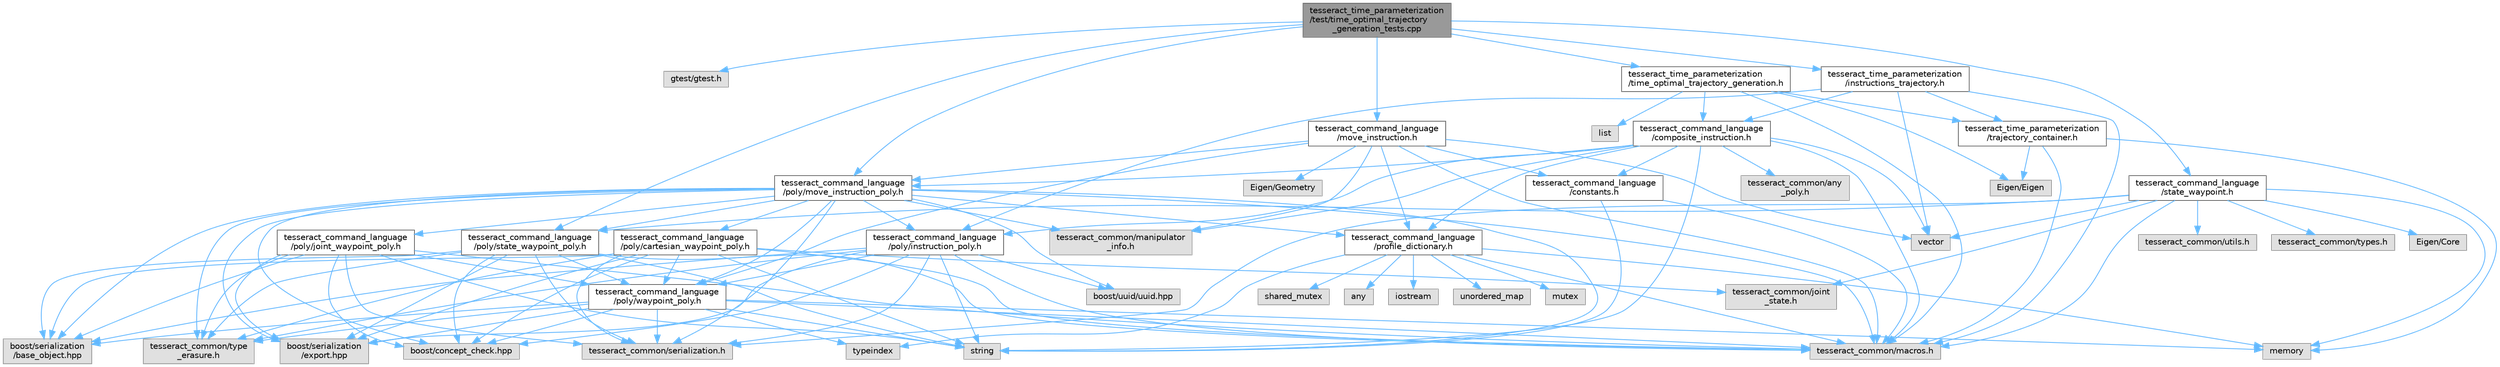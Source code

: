 digraph "tesseract_time_parameterization/test/time_optimal_trajectory_generation_tests.cpp"
{
 // LATEX_PDF_SIZE
  bgcolor="transparent";
  edge [fontname=Helvetica,fontsize=10,labelfontname=Helvetica,labelfontsize=10];
  node [fontname=Helvetica,fontsize=10,shape=box,height=0.2,width=0.4];
  Node1 [label="tesseract_time_parameterization\l/test/time_optimal_trajectory\l_generation_tests.cpp",height=0.2,width=0.4,color="gray40", fillcolor="grey60", style="filled", fontcolor="black",tooltip=" "];
  Node1 -> Node2 [color="steelblue1",style="solid"];
  Node2 [label="gtest/gtest.h",height=0.2,width=0.4,color="grey60", fillcolor="#E0E0E0", style="filled",tooltip=" "];
  Node1 -> Node3 [color="steelblue1",style="solid"];
  Node3 [label="tesseract_time_parameterization\l/time_optimal_trajectory_generation.h",height=0.2,width=0.4,color="grey40", fillcolor="white", style="filled",URL="$d6/d54/time__optimal__trajectory__generation_8h.html",tooltip=" "];
  Node3 -> Node4 [color="steelblue1",style="solid"];
  Node4 [label="tesseract_common/macros.h",height=0.2,width=0.4,color="grey60", fillcolor="#E0E0E0", style="filled",tooltip=" "];
  Node3 -> Node5 [color="steelblue1",style="solid"];
  Node5 [label="Eigen/Eigen",height=0.2,width=0.4,color="grey60", fillcolor="#E0E0E0", style="filled",tooltip=" "];
  Node3 -> Node6 [color="steelblue1",style="solid"];
  Node6 [label="list",height=0.2,width=0.4,color="grey60", fillcolor="#E0E0E0", style="filled",tooltip=" "];
  Node3 -> Node7 [color="steelblue1",style="solid"];
  Node7 [label="tesseract_command_language\l/composite_instruction.h",height=0.2,width=0.4,color="grey40", fillcolor="white", style="filled",URL="$d5/df7/composite__instruction_8h.html",tooltip=" "];
  Node7 -> Node4 [color="steelblue1",style="solid"];
  Node7 -> Node8 [color="steelblue1",style="solid"];
  Node8 [label="vector",height=0.2,width=0.4,color="grey60", fillcolor="#E0E0E0", style="filled",tooltip=" "];
  Node7 -> Node9 [color="steelblue1",style="solid"];
  Node9 [label="string",height=0.2,width=0.4,color="grey60", fillcolor="#E0E0E0", style="filled",tooltip=" "];
  Node7 -> Node10 [color="steelblue1",style="solid"];
  Node10 [label="tesseract_command_language\l/poly/instruction_poly.h",height=0.2,width=0.4,color="grey40", fillcolor="white", style="filled",URL="$d1/db1/instruction__poly_8h.html",tooltip=" "];
  Node10 -> Node4 [color="steelblue1",style="solid"];
  Node10 -> Node9 [color="steelblue1",style="solid"];
  Node10 -> Node11 [color="steelblue1",style="solid"];
  Node11 [label="boost/serialization\l/base_object.hpp",height=0.2,width=0.4,color="grey60", fillcolor="#E0E0E0", style="filled",tooltip=" "];
  Node10 -> Node12 [color="steelblue1",style="solid"];
  Node12 [label="boost/serialization\l/export.hpp",height=0.2,width=0.4,color="grey60", fillcolor="#E0E0E0", style="filled",tooltip=" "];
  Node10 -> Node13 [color="steelblue1",style="solid"];
  Node13 [label="boost/concept_check.hpp",height=0.2,width=0.4,color="grey60", fillcolor="#E0E0E0", style="filled",tooltip=" "];
  Node10 -> Node14 [color="steelblue1",style="solid"];
  Node14 [label="boost/uuid/uuid.hpp",height=0.2,width=0.4,color="grey60", fillcolor="#E0E0E0", style="filled",tooltip=" "];
  Node10 -> Node15 [color="steelblue1",style="solid"];
  Node15 [label="tesseract_command_language\l/poly/waypoint_poly.h",height=0.2,width=0.4,color="grey40", fillcolor="white", style="filled",URL="$d3/dc4/waypoint__poly_8h.html",tooltip=" "];
  Node15 -> Node4 [color="steelblue1",style="solid"];
  Node15 -> Node16 [color="steelblue1",style="solid"];
  Node16 [label="memory",height=0.2,width=0.4,color="grey60", fillcolor="#E0E0E0", style="filled",tooltip=" "];
  Node15 -> Node9 [color="steelblue1",style="solid"];
  Node15 -> Node17 [color="steelblue1",style="solid"];
  Node17 [label="typeindex",height=0.2,width=0.4,color="grey60", fillcolor="#E0E0E0", style="filled",tooltip=" "];
  Node15 -> Node11 [color="steelblue1",style="solid"];
  Node15 -> Node12 [color="steelblue1",style="solid"];
  Node15 -> Node13 [color="steelblue1",style="solid"];
  Node15 -> Node18 [color="steelblue1",style="solid"];
  Node18 [label="tesseract_common/serialization.h",height=0.2,width=0.4,color="grey60", fillcolor="#E0E0E0", style="filled",tooltip=" "];
  Node15 -> Node19 [color="steelblue1",style="solid"];
  Node19 [label="tesseract_common/type\l_erasure.h",height=0.2,width=0.4,color="grey60", fillcolor="#E0E0E0", style="filled",tooltip=" "];
  Node10 -> Node18 [color="steelblue1",style="solid"];
  Node10 -> Node19 [color="steelblue1",style="solid"];
  Node7 -> Node20 [color="steelblue1",style="solid"];
  Node20 [label="tesseract_command_language\l/poly/move_instruction_poly.h",height=0.2,width=0.4,color="grey40", fillcolor="white", style="filled",URL="$dc/df1/move__instruction__poly_8h.html",tooltip="The move instruction interface."];
  Node20 -> Node4 [color="steelblue1",style="solid"];
  Node20 -> Node9 [color="steelblue1",style="solid"];
  Node20 -> Node11 [color="steelblue1",style="solid"];
  Node20 -> Node12 [color="steelblue1",style="solid"];
  Node20 -> Node13 [color="steelblue1",style="solid"];
  Node20 -> Node14 [color="steelblue1",style="solid"];
  Node20 -> Node10 [color="steelblue1",style="solid"];
  Node20 -> Node21 [color="steelblue1",style="solid"];
  Node21 [label="tesseract_command_language\l/poly/cartesian_waypoint_poly.h",height=0.2,width=0.4,color="grey40", fillcolor="white", style="filled",URL="$d7/df9/cartesian__waypoint__poly_8h.html",tooltip="The cartesian waypoint interface."];
  Node21 -> Node4 [color="steelblue1",style="solid"];
  Node21 -> Node9 [color="steelblue1",style="solid"];
  Node21 -> Node11 [color="steelblue1",style="solid"];
  Node21 -> Node12 [color="steelblue1",style="solid"];
  Node21 -> Node13 [color="steelblue1",style="solid"];
  Node21 -> Node15 [color="steelblue1",style="solid"];
  Node21 -> Node22 [color="steelblue1",style="solid"];
  Node22 [label="tesseract_common/joint\l_state.h",height=0.2,width=0.4,color="grey60", fillcolor="#E0E0E0", style="filled",tooltip=" "];
  Node21 -> Node18 [color="steelblue1",style="solid"];
  Node21 -> Node19 [color="steelblue1",style="solid"];
  Node20 -> Node23 [color="steelblue1",style="solid"];
  Node23 [label="tesseract_command_language\l/poly/joint_waypoint_poly.h",height=0.2,width=0.4,color="grey40", fillcolor="white", style="filled",URL="$d1/d66/joint__waypoint__poly_8h.html",tooltip="The joint waypoint interface."];
  Node23 -> Node4 [color="steelblue1",style="solid"];
  Node23 -> Node9 [color="steelblue1",style="solid"];
  Node23 -> Node11 [color="steelblue1",style="solid"];
  Node23 -> Node12 [color="steelblue1",style="solid"];
  Node23 -> Node13 [color="steelblue1",style="solid"];
  Node23 -> Node15 [color="steelblue1",style="solid"];
  Node23 -> Node18 [color="steelblue1",style="solid"];
  Node23 -> Node19 [color="steelblue1",style="solid"];
  Node20 -> Node24 [color="steelblue1",style="solid"];
  Node24 [label="tesseract_command_language\l/poly/state_waypoint_poly.h",height=0.2,width=0.4,color="grey40", fillcolor="white", style="filled",URL="$d7/d22/state__waypoint__poly_8h.html",tooltip="The state waypoint interface."];
  Node24 -> Node4 [color="steelblue1",style="solid"];
  Node24 -> Node9 [color="steelblue1",style="solid"];
  Node24 -> Node11 [color="steelblue1",style="solid"];
  Node24 -> Node12 [color="steelblue1",style="solid"];
  Node24 -> Node13 [color="steelblue1",style="solid"];
  Node24 -> Node15 [color="steelblue1",style="solid"];
  Node24 -> Node18 [color="steelblue1",style="solid"];
  Node24 -> Node19 [color="steelblue1",style="solid"];
  Node20 -> Node15 [color="steelblue1",style="solid"];
  Node20 -> Node25 [color="steelblue1",style="solid"];
  Node25 [label="tesseract_command_language\l/profile_dictionary.h",height=0.2,width=0.4,color="grey40", fillcolor="white", style="filled",URL="$dd/dd6/profile__dictionary_8h.html",tooltip="This is a profile dictionary for storing all profiles."];
  Node25 -> Node4 [color="steelblue1",style="solid"];
  Node25 -> Node26 [color="steelblue1",style="solid"];
  Node26 [label="any",height=0.2,width=0.4,color="grey60", fillcolor="#E0E0E0", style="filled",tooltip=" "];
  Node25 -> Node27 [color="steelblue1",style="solid"];
  Node27 [label="iostream",height=0.2,width=0.4,color="grey60", fillcolor="#E0E0E0", style="filled",tooltip=" "];
  Node25 -> Node17 [color="steelblue1",style="solid"];
  Node25 -> Node28 [color="steelblue1",style="solid"];
  Node28 [label="unordered_map",height=0.2,width=0.4,color="grey60", fillcolor="#E0E0E0", style="filled",tooltip=" "];
  Node25 -> Node16 [color="steelblue1",style="solid"];
  Node25 -> Node29 [color="steelblue1",style="solid"];
  Node29 [label="mutex",height=0.2,width=0.4,color="grey60", fillcolor="#E0E0E0", style="filled",tooltip=" "];
  Node25 -> Node30 [color="steelblue1",style="solid"];
  Node30 [label="shared_mutex",height=0.2,width=0.4,color="grey60", fillcolor="#E0E0E0", style="filled",tooltip=" "];
  Node20 -> Node31 [color="steelblue1",style="solid"];
  Node31 [label="tesseract_common/manipulator\l_info.h",height=0.2,width=0.4,color="grey60", fillcolor="#E0E0E0", style="filled",tooltip=" "];
  Node20 -> Node18 [color="steelblue1",style="solid"];
  Node20 -> Node19 [color="steelblue1",style="solid"];
  Node7 -> Node32 [color="steelblue1",style="solid"];
  Node32 [label="tesseract_command_language\l/constants.h",height=0.2,width=0.4,color="grey40", fillcolor="white", style="filled",URL="$d2/d6f/constants_8h.html",tooltip="Containst Tesseract Command Language constants."];
  Node32 -> Node4 [color="steelblue1",style="solid"];
  Node32 -> Node9 [color="steelblue1",style="solid"];
  Node7 -> Node25 [color="steelblue1",style="solid"];
  Node7 -> Node31 [color="steelblue1",style="solid"];
  Node7 -> Node33 [color="steelblue1",style="solid"];
  Node33 [label="tesseract_common/any\l_poly.h",height=0.2,width=0.4,color="grey60", fillcolor="#E0E0E0", style="filled",tooltip=" "];
  Node3 -> Node34 [color="steelblue1",style="solid"];
  Node34 [label="tesseract_time_parameterization\l/trajectory_container.h",height=0.2,width=0.4,color="grey40", fillcolor="white", style="filled",URL="$d5/de8/trajectory__container_8h.html",tooltip="Creates an interface for contaning different trajectory data structures."];
  Node34 -> Node4 [color="steelblue1",style="solid"];
  Node34 -> Node5 [color="steelblue1",style="solid"];
  Node34 -> Node16 [color="steelblue1",style="solid"];
  Node1 -> Node24 [color="steelblue1",style="solid"];
  Node1 -> Node20 [color="steelblue1",style="solid"];
  Node1 -> Node35 [color="steelblue1",style="solid"];
  Node35 [label="tesseract_command_language\l/state_waypoint.h",height=0.2,width=0.4,color="grey40", fillcolor="white", style="filled",URL="$d1/d10/state__waypoint_8h.html",tooltip=" "];
  Node35 -> Node4 [color="steelblue1",style="solid"];
  Node35 -> Node36 [color="steelblue1",style="solid"];
  Node36 [label="Eigen/Core",height=0.2,width=0.4,color="grey60", fillcolor="#E0E0E0", style="filled",tooltip=" "];
  Node35 -> Node16 [color="steelblue1",style="solid"];
  Node35 -> Node8 [color="steelblue1",style="solid"];
  Node35 -> Node24 [color="steelblue1",style="solid"];
  Node35 -> Node22 [color="steelblue1",style="solid"];
  Node35 -> Node37 [color="steelblue1",style="solid"];
  Node37 [label="tesseract_common/utils.h",height=0.2,width=0.4,color="grey60", fillcolor="#E0E0E0", style="filled",tooltip=" "];
  Node35 -> Node38 [color="steelblue1",style="solid"];
  Node38 [label="tesseract_common/types.h",height=0.2,width=0.4,color="grey60", fillcolor="#E0E0E0", style="filled",tooltip=" "];
  Node35 -> Node18 [color="steelblue1",style="solid"];
  Node1 -> Node39 [color="steelblue1",style="solid"];
  Node39 [label="tesseract_command_language\l/move_instruction.h",height=0.2,width=0.4,color="grey40", fillcolor="white", style="filled",URL="$da/d74/move__instruction_8h.html",tooltip=" "];
  Node39 -> Node4 [color="steelblue1",style="solid"];
  Node39 -> Node8 [color="steelblue1",style="solid"];
  Node39 -> Node40 [color="steelblue1",style="solid"];
  Node40 [label="Eigen/Geometry",height=0.2,width=0.4,color="grey60", fillcolor="#E0E0E0", style="filled",tooltip=" "];
  Node39 -> Node20 [color="steelblue1",style="solid"];
  Node39 -> Node15 [color="steelblue1",style="solid"];
  Node39 -> Node32 [color="steelblue1",style="solid"];
  Node39 -> Node25 [color="steelblue1",style="solid"];
  Node39 -> Node31 [color="steelblue1",style="solid"];
  Node1 -> Node41 [color="steelblue1",style="solid"];
  Node41 [label="tesseract_time_parameterization\l/instructions_trajectory.h",height=0.2,width=0.4,color="grey40", fillcolor="white", style="filled",URL="$d2/d7a/instructions__trajectory_8h.html",tooltip="Trajectory Container implementation for command language instructions."];
  Node41 -> Node4 [color="steelblue1",style="solid"];
  Node41 -> Node8 [color="steelblue1",style="solid"];
  Node41 -> Node34 [color="steelblue1",style="solid"];
  Node41 -> Node10 [color="steelblue1",style="solid"];
  Node41 -> Node7 [color="steelblue1",style="solid"];
}
